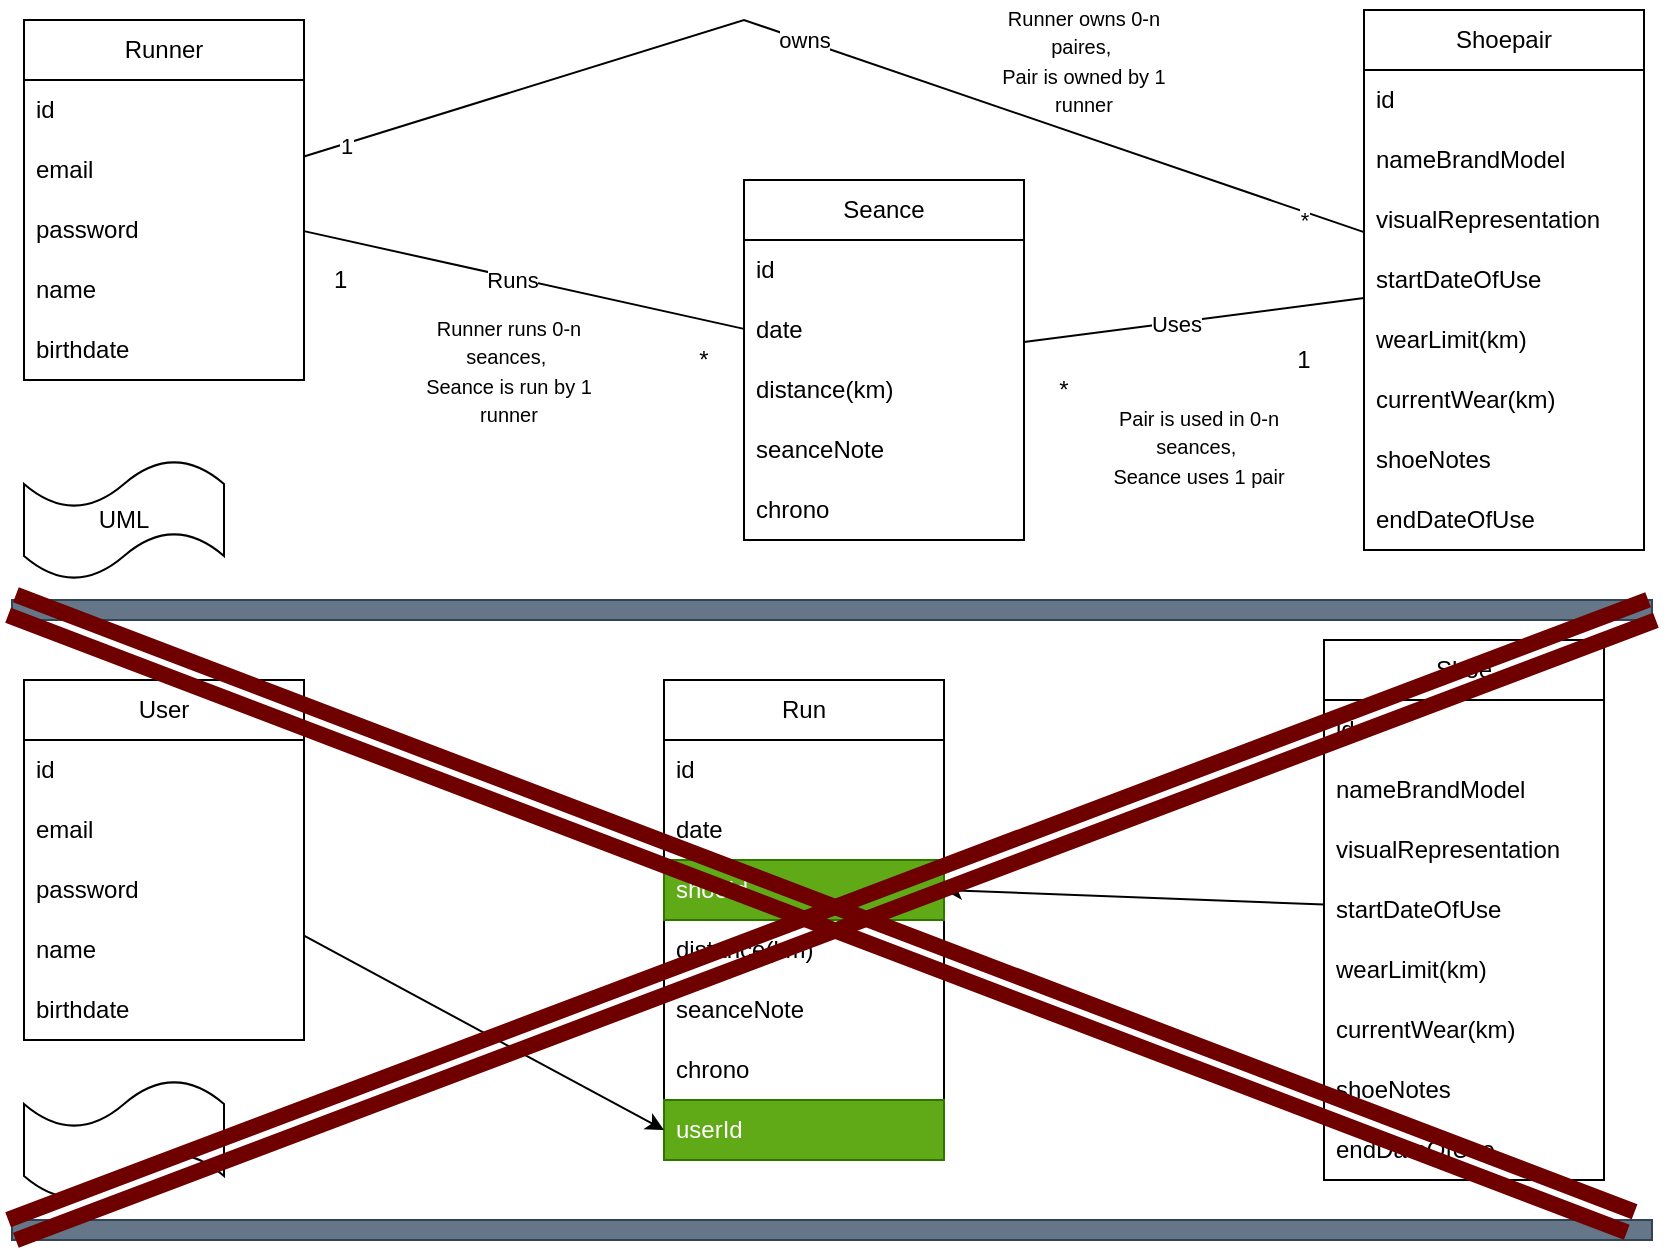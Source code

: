 <mxfile version="24.5.3" type="device">
  <diagram id="C5RBs43oDa-KdzZeNtuy" name="Page-1">
    <mxGraphModel dx="1846" dy="755" grid="1" gridSize="10" guides="1" tooltips="1" connect="1" arrows="1" fold="1" page="1" pageScale="1" pageWidth="827" pageHeight="1169" math="0" shadow="0">
      <root>
        <mxCell id="WIyWlLk6GJQsqaUBKTNV-0" />
        <mxCell id="WIyWlLk6GJQsqaUBKTNV-1" parent="WIyWlLk6GJQsqaUBKTNV-0" />
        <mxCell id="xlhRDgd1qAf9m4GDkTj3-11" value="Runner" style="swimlane;fontStyle=0;childLayout=stackLayout;horizontal=1;startSize=30;horizontalStack=0;resizeParent=1;resizeParentMax=0;resizeLast=0;collapsible=1;marginBottom=0;whiteSpace=wrap;html=1;" parent="WIyWlLk6GJQsqaUBKTNV-1" vertex="1">
          <mxGeometry x="10" y="10" width="140" height="180" as="geometry" />
        </mxCell>
        <mxCell id="xlhRDgd1qAf9m4GDkTj3-78" value="id" style="text;strokeColor=none;fillColor=none;align=left;verticalAlign=middle;spacingLeft=4;spacingRight=4;overflow=hidden;points=[[0,0.5],[1,0.5]];portConstraint=eastwest;rotatable=0;whiteSpace=wrap;html=1;" parent="xlhRDgd1qAf9m4GDkTj3-11" vertex="1">
          <mxGeometry y="30" width="140" height="30" as="geometry" />
        </mxCell>
        <mxCell id="xlhRDgd1qAf9m4GDkTj3-12" value="email" style="text;strokeColor=none;fillColor=none;align=left;verticalAlign=middle;spacingLeft=4;spacingRight=4;overflow=hidden;points=[[0,0.5],[1,0.5]];portConstraint=eastwest;rotatable=0;whiteSpace=wrap;html=1;" parent="xlhRDgd1qAf9m4GDkTj3-11" vertex="1">
          <mxGeometry y="60" width="140" height="30" as="geometry" />
        </mxCell>
        <mxCell id="xlhRDgd1qAf9m4GDkTj3-13" value="password" style="text;strokeColor=none;fillColor=none;align=left;verticalAlign=middle;spacingLeft=4;spacingRight=4;overflow=hidden;points=[[0,0.5],[1,0.5]];portConstraint=eastwest;rotatable=0;whiteSpace=wrap;html=1;" parent="xlhRDgd1qAf9m4GDkTj3-11" vertex="1">
          <mxGeometry y="90" width="140" height="30" as="geometry" />
        </mxCell>
        <mxCell id="xlhRDgd1qAf9m4GDkTj3-15" value="name" style="text;strokeColor=none;fillColor=none;align=left;verticalAlign=middle;spacingLeft=4;spacingRight=4;overflow=hidden;points=[[0,0.5],[1,0.5]];portConstraint=eastwest;rotatable=0;whiteSpace=wrap;html=1;" parent="xlhRDgd1qAf9m4GDkTj3-11" vertex="1">
          <mxGeometry y="120" width="140" height="30" as="geometry" />
        </mxCell>
        <mxCell id="xlhRDgd1qAf9m4GDkTj3-14" value="birthdate" style="text;strokeColor=none;fillColor=none;align=left;verticalAlign=middle;spacingLeft=4;spacingRight=4;overflow=hidden;points=[[0,0.5],[1,0.5]];portConstraint=eastwest;rotatable=0;whiteSpace=wrap;html=1;" parent="xlhRDgd1qAf9m4GDkTj3-11" vertex="1">
          <mxGeometry y="150" width="140" height="30" as="geometry" />
        </mxCell>
        <mxCell id="xlhRDgd1qAf9m4GDkTj3-16" value="Seance" style="swimlane;fontStyle=0;childLayout=stackLayout;horizontal=1;startSize=30;horizontalStack=0;resizeParent=1;resizeParentMax=0;resizeLast=0;collapsible=1;marginBottom=0;whiteSpace=wrap;html=1;" parent="WIyWlLk6GJQsqaUBKTNV-1" vertex="1">
          <mxGeometry x="370" y="90" width="140" height="180" as="geometry" />
        </mxCell>
        <mxCell id="xlhRDgd1qAf9m4GDkTj3-79" value="id" style="text;strokeColor=none;fillColor=none;align=left;verticalAlign=middle;spacingLeft=4;spacingRight=4;overflow=hidden;points=[[0,0.5],[1,0.5]];portConstraint=eastwest;rotatable=0;whiteSpace=wrap;html=1;" parent="xlhRDgd1qAf9m4GDkTj3-16" vertex="1">
          <mxGeometry y="30" width="140" height="30" as="geometry" />
        </mxCell>
        <mxCell id="xlhRDgd1qAf9m4GDkTj3-17" value="date" style="text;strokeColor=none;fillColor=none;align=left;verticalAlign=middle;spacingLeft=4;spacingRight=4;overflow=hidden;points=[[0,0.5],[1,0.5]];portConstraint=eastwest;rotatable=0;whiteSpace=wrap;html=1;" parent="xlhRDgd1qAf9m4GDkTj3-16" vertex="1">
          <mxGeometry y="60" width="140" height="30" as="geometry" />
        </mxCell>
        <mxCell id="xlhRDgd1qAf9m4GDkTj3-20" value="distance(km)" style="text;strokeColor=none;fillColor=none;align=left;verticalAlign=middle;spacingLeft=4;spacingRight=4;overflow=hidden;points=[[0,0.5],[1,0.5]];portConstraint=eastwest;rotatable=0;whiteSpace=wrap;html=1;" parent="xlhRDgd1qAf9m4GDkTj3-16" vertex="1">
          <mxGeometry y="90" width="140" height="30" as="geometry" />
        </mxCell>
        <mxCell id="xlhRDgd1qAf9m4GDkTj3-19" value="seanceNote" style="text;strokeColor=none;fillColor=none;align=left;verticalAlign=middle;spacingLeft=4;spacingRight=4;overflow=hidden;points=[[0,0.5],[1,0.5]];portConstraint=eastwest;rotatable=0;whiteSpace=wrap;html=1;" parent="xlhRDgd1qAf9m4GDkTj3-16" vertex="1">
          <mxGeometry y="120" width="140" height="30" as="geometry" />
        </mxCell>
        <mxCell id="xlhRDgd1qAf9m4GDkTj3-41" value="chrono" style="text;strokeColor=none;fillColor=none;align=left;verticalAlign=middle;spacingLeft=4;spacingRight=4;overflow=hidden;points=[[0,0.5],[1,0.5]];portConstraint=eastwest;rotatable=0;whiteSpace=wrap;html=1;" parent="xlhRDgd1qAf9m4GDkTj3-16" vertex="1">
          <mxGeometry y="150" width="140" height="30" as="geometry" />
        </mxCell>
        <mxCell id="xlhRDgd1qAf9m4GDkTj3-21" value="Shoepair" style="swimlane;fontStyle=0;childLayout=stackLayout;horizontal=1;startSize=30;horizontalStack=0;resizeParent=1;resizeParentMax=0;resizeLast=0;collapsible=1;marginBottom=0;whiteSpace=wrap;html=1;" parent="WIyWlLk6GJQsqaUBKTNV-1" vertex="1">
          <mxGeometry x="680" y="5" width="140" height="270" as="geometry" />
        </mxCell>
        <mxCell id="xlhRDgd1qAf9m4GDkTj3-22" value="id" style="text;strokeColor=none;fillColor=none;align=left;verticalAlign=middle;spacingLeft=4;spacingRight=4;overflow=hidden;points=[[0,0.5],[1,0.5]];portConstraint=eastwest;rotatable=0;whiteSpace=wrap;html=1;" parent="xlhRDgd1qAf9m4GDkTj3-21" vertex="1">
          <mxGeometry y="30" width="140" height="30" as="geometry" />
        </mxCell>
        <mxCell id="xlhRDgd1qAf9m4GDkTj3-80" value="nameBrandModel" style="text;strokeColor=none;fillColor=none;align=left;verticalAlign=middle;spacingLeft=4;spacingRight=4;overflow=hidden;points=[[0,0.5],[1,0.5]];portConstraint=eastwest;rotatable=0;whiteSpace=wrap;html=1;" parent="xlhRDgd1qAf9m4GDkTj3-21" vertex="1">
          <mxGeometry y="60" width="140" height="30" as="geometry" />
        </mxCell>
        <mxCell id="xlhRDgd1qAf9m4GDkTj3-23" value="visualRepresentation" style="text;strokeColor=none;fillColor=none;align=left;verticalAlign=middle;spacingLeft=4;spacingRight=4;overflow=hidden;points=[[0,0.5],[1,0.5]];portConstraint=eastwest;rotatable=0;whiteSpace=wrap;html=1;" parent="xlhRDgd1qAf9m4GDkTj3-21" vertex="1">
          <mxGeometry y="90" width="140" height="30" as="geometry" />
        </mxCell>
        <mxCell id="xlhRDgd1qAf9m4GDkTj3-25" value="startDateOfUse" style="text;strokeColor=none;fillColor=none;align=left;verticalAlign=middle;spacingLeft=4;spacingRight=4;overflow=hidden;points=[[0,0.5],[1,0.5]];portConstraint=eastwest;rotatable=0;whiteSpace=wrap;html=1;" parent="xlhRDgd1qAf9m4GDkTj3-21" vertex="1">
          <mxGeometry y="120" width="140" height="30" as="geometry" />
        </mxCell>
        <mxCell id="xlhRDgd1qAf9m4GDkTj3-40" value="wearLimit(km)" style="text;strokeColor=none;fillColor=none;align=left;verticalAlign=middle;spacingLeft=4;spacingRight=4;overflow=hidden;points=[[0,0.5],[1,0.5]];portConstraint=eastwest;rotatable=0;whiteSpace=wrap;html=1;" parent="xlhRDgd1qAf9m4GDkTj3-21" vertex="1">
          <mxGeometry y="150" width="140" height="30" as="geometry" />
        </mxCell>
        <mxCell id="xlhRDgd1qAf9m4GDkTj3-26" value="currentWear(km)" style="text;strokeColor=none;fillColor=none;align=left;verticalAlign=middle;spacingLeft=4;spacingRight=4;overflow=hidden;points=[[0,0.5],[1,0.5]];portConstraint=eastwest;rotatable=0;whiteSpace=wrap;html=1;" parent="xlhRDgd1qAf9m4GDkTj3-21" vertex="1">
          <mxGeometry y="180" width="140" height="30" as="geometry" />
        </mxCell>
        <mxCell id="xlhRDgd1qAf9m4GDkTj3-27" value="shoeNotes" style="text;strokeColor=none;fillColor=none;align=left;verticalAlign=middle;spacingLeft=4;spacingRight=4;overflow=hidden;points=[[0,0.5],[1,0.5]];portConstraint=eastwest;rotatable=0;whiteSpace=wrap;html=1;" parent="xlhRDgd1qAf9m4GDkTj3-21" vertex="1">
          <mxGeometry y="210" width="140" height="30" as="geometry" />
        </mxCell>
        <mxCell id="xlhRDgd1qAf9m4GDkTj3-24" value="endDateOfUse" style="text;strokeColor=none;fillColor=none;align=left;verticalAlign=middle;spacingLeft=4;spacingRight=4;overflow=hidden;points=[[0,0.5],[1,0.5]];portConstraint=eastwest;rotatable=0;whiteSpace=wrap;html=1;" parent="xlhRDgd1qAf9m4GDkTj3-21" vertex="1">
          <mxGeometry y="240" width="140" height="30" as="geometry" />
        </mxCell>
        <mxCell id="xlhRDgd1qAf9m4GDkTj3-31" value="*" style="text;html=1;align=center;verticalAlign=middle;whiteSpace=wrap;rounded=0;" parent="WIyWlLk6GJQsqaUBKTNV-1" vertex="1">
          <mxGeometry x="330" y="170" width="40" height="20" as="geometry" />
        </mxCell>
        <mxCell id="xlhRDgd1qAf9m4GDkTj3-32" value="1&amp;nbsp;" style="text;html=1;align=center;verticalAlign=middle;whiteSpace=wrap;rounded=0;" parent="WIyWlLk6GJQsqaUBKTNV-1" vertex="1">
          <mxGeometry x="140" y="125" width="60" height="30" as="geometry" />
        </mxCell>
        <mxCell id="xlhRDgd1qAf9m4GDkTj3-38" value="1" style="text;html=1;align=center;verticalAlign=middle;whiteSpace=wrap;rounded=0;" parent="WIyWlLk6GJQsqaUBKTNV-1" vertex="1">
          <mxGeometry x="620" y="165" width="60" height="30" as="geometry" />
        </mxCell>
        <mxCell id="xlhRDgd1qAf9m4GDkTj3-39" value="*" style="text;html=1;align=center;verticalAlign=middle;whiteSpace=wrap;rounded=0;" parent="WIyWlLk6GJQsqaUBKTNV-1" vertex="1">
          <mxGeometry x="500" y="180" width="60" height="30" as="geometry" />
        </mxCell>
        <mxCell id="xlhRDgd1qAf9m4GDkTj3-42" value="User" style="swimlane;fontStyle=0;childLayout=stackLayout;horizontal=1;startSize=30;horizontalStack=0;resizeParent=1;resizeParentMax=0;resizeLast=0;collapsible=1;marginBottom=0;whiteSpace=wrap;html=1;" parent="WIyWlLk6GJQsqaUBKTNV-1" vertex="1">
          <mxGeometry x="10" y="340" width="140" height="180" as="geometry" />
        </mxCell>
        <mxCell id="xlhRDgd1qAf9m4GDkTj3-76" value="id" style="text;strokeColor=none;fillColor=none;align=left;verticalAlign=middle;spacingLeft=4;spacingRight=4;overflow=hidden;points=[[0,0.5],[1,0.5]];portConstraint=eastwest;rotatable=0;whiteSpace=wrap;html=1;" parent="xlhRDgd1qAf9m4GDkTj3-42" vertex="1">
          <mxGeometry y="30" width="140" height="30" as="geometry" />
        </mxCell>
        <mxCell id="xlhRDgd1qAf9m4GDkTj3-43" value="email" style="text;strokeColor=none;fillColor=none;align=left;verticalAlign=middle;spacingLeft=4;spacingRight=4;overflow=hidden;points=[[0,0.5],[1,0.5]];portConstraint=eastwest;rotatable=0;whiteSpace=wrap;html=1;" parent="xlhRDgd1qAf9m4GDkTj3-42" vertex="1">
          <mxGeometry y="60" width="140" height="30" as="geometry" />
        </mxCell>
        <mxCell id="xlhRDgd1qAf9m4GDkTj3-44" value="password" style="text;strokeColor=none;fillColor=none;align=left;verticalAlign=middle;spacingLeft=4;spacingRight=4;overflow=hidden;points=[[0,0.5],[1,0.5]];portConstraint=eastwest;rotatable=0;whiteSpace=wrap;html=1;" parent="xlhRDgd1qAf9m4GDkTj3-42" vertex="1">
          <mxGeometry y="90" width="140" height="30" as="geometry" />
        </mxCell>
        <mxCell id="xlhRDgd1qAf9m4GDkTj3-45" value="name" style="text;strokeColor=none;fillColor=none;align=left;verticalAlign=middle;spacingLeft=4;spacingRight=4;overflow=hidden;points=[[0,0.5],[1,0.5]];portConstraint=eastwest;rotatable=0;whiteSpace=wrap;html=1;" parent="xlhRDgd1qAf9m4GDkTj3-42" vertex="1">
          <mxGeometry y="120" width="140" height="30" as="geometry" />
        </mxCell>
        <mxCell id="xlhRDgd1qAf9m4GDkTj3-46" value="birthdate" style="text;strokeColor=none;fillColor=none;align=left;verticalAlign=middle;spacingLeft=4;spacingRight=4;overflow=hidden;points=[[0,0.5],[1,0.5]];portConstraint=eastwest;rotatable=0;whiteSpace=wrap;html=1;" parent="xlhRDgd1qAf9m4GDkTj3-42" vertex="1">
          <mxGeometry y="150" width="140" height="30" as="geometry" />
        </mxCell>
        <mxCell id="xlhRDgd1qAf9m4GDkTj3-47" value="Run" style="swimlane;fontStyle=0;childLayout=stackLayout;horizontal=1;startSize=30;horizontalStack=0;resizeParent=1;resizeParentMax=0;resizeLast=0;collapsible=1;marginBottom=0;whiteSpace=wrap;html=1;" parent="WIyWlLk6GJQsqaUBKTNV-1" vertex="1">
          <mxGeometry x="330" y="340" width="140" height="240" as="geometry" />
        </mxCell>
        <mxCell id="xlhRDgd1qAf9m4GDkTj3-77" value="id" style="text;strokeColor=none;fillColor=none;align=left;verticalAlign=middle;spacingLeft=4;spacingRight=4;overflow=hidden;points=[[0,0.5],[1,0.5]];portConstraint=eastwest;rotatable=0;whiteSpace=wrap;html=1;" parent="xlhRDgd1qAf9m4GDkTj3-47" vertex="1">
          <mxGeometry y="30" width="140" height="30" as="geometry" />
        </mxCell>
        <mxCell id="xlhRDgd1qAf9m4GDkTj3-48" value="date" style="text;strokeColor=none;fillColor=none;align=left;verticalAlign=middle;spacingLeft=4;spacingRight=4;overflow=hidden;points=[[0,0.5],[1,0.5]];portConstraint=eastwest;rotatable=0;whiteSpace=wrap;html=1;" parent="xlhRDgd1qAf9m4GDkTj3-47" vertex="1">
          <mxGeometry y="60" width="140" height="30" as="geometry" />
        </mxCell>
        <mxCell id="xlhRDgd1qAf9m4GDkTj3-49" value="shoeId" style="text;strokeColor=#2D7600;fillColor=#60a917;align=left;verticalAlign=middle;spacingLeft=4;spacingRight=4;overflow=hidden;points=[[0,0.5],[1,0.5]];portConstraint=eastwest;rotatable=0;whiteSpace=wrap;html=1;fontColor=#ffffff;" parent="xlhRDgd1qAf9m4GDkTj3-47" vertex="1">
          <mxGeometry y="90" width="140" height="30" as="geometry" />
        </mxCell>
        <mxCell id="xlhRDgd1qAf9m4GDkTj3-50" value="distance(km)" style="text;strokeColor=none;fillColor=none;align=left;verticalAlign=middle;spacingLeft=4;spacingRight=4;overflow=hidden;points=[[0,0.5],[1,0.5]];portConstraint=eastwest;rotatable=0;whiteSpace=wrap;html=1;" parent="xlhRDgd1qAf9m4GDkTj3-47" vertex="1">
          <mxGeometry y="120" width="140" height="30" as="geometry" />
        </mxCell>
        <mxCell id="xlhRDgd1qAf9m4GDkTj3-51" value="seanceNote" style="text;strokeColor=none;fillColor=none;align=left;verticalAlign=middle;spacingLeft=4;spacingRight=4;overflow=hidden;points=[[0,0.5],[1,0.5]];portConstraint=eastwest;rotatable=0;whiteSpace=wrap;html=1;" parent="xlhRDgd1qAf9m4GDkTj3-47" vertex="1">
          <mxGeometry y="150" width="140" height="30" as="geometry" />
        </mxCell>
        <mxCell id="xlhRDgd1qAf9m4GDkTj3-61" value="chrono" style="text;strokeColor=none;fillColor=none;align=left;verticalAlign=middle;spacingLeft=4;spacingRight=4;overflow=hidden;points=[[0,0.5],[1,0.5]];portConstraint=eastwest;rotatable=0;whiteSpace=wrap;html=1;" parent="xlhRDgd1qAf9m4GDkTj3-47" vertex="1">
          <mxGeometry y="180" width="140" height="30" as="geometry" />
        </mxCell>
        <mxCell id="xlhRDgd1qAf9m4GDkTj3-52" value="userId" style="text;strokeColor=#2D7600;fillColor=#60a917;align=left;verticalAlign=middle;spacingLeft=4;spacingRight=4;overflow=hidden;points=[[0,0.5],[1,0.5]];portConstraint=eastwest;rotatable=0;whiteSpace=wrap;html=1;fontColor=#ffffff;" parent="xlhRDgd1qAf9m4GDkTj3-47" vertex="1">
          <mxGeometry y="210" width="140" height="30" as="geometry" />
        </mxCell>
        <mxCell id="xlhRDgd1qAf9m4GDkTj3-53" value="Shoe" style="swimlane;fontStyle=0;childLayout=stackLayout;horizontal=1;startSize=30;horizontalStack=0;resizeParent=1;resizeParentMax=0;resizeLast=0;collapsible=1;marginBottom=0;whiteSpace=wrap;html=1;" parent="WIyWlLk6GJQsqaUBKTNV-1" vertex="1">
          <mxGeometry x="660" y="320" width="140" height="270" as="geometry" />
        </mxCell>
        <mxCell id="xlhRDgd1qAf9m4GDkTj3-74" value="id" style="text;strokeColor=none;fillColor=none;align=left;verticalAlign=middle;spacingLeft=4;spacingRight=4;overflow=hidden;points=[[0,0.5],[1,0.5]];portConstraint=eastwest;rotatable=0;whiteSpace=wrap;html=1;" parent="xlhRDgd1qAf9m4GDkTj3-53" vertex="1">
          <mxGeometry y="30" width="140" height="30" as="geometry" />
        </mxCell>
        <mxCell id="xlhRDgd1qAf9m4GDkTj3-54" value="nameBrandModel" style="text;strokeColor=none;fillColor=none;align=left;verticalAlign=middle;spacingLeft=4;spacingRight=4;overflow=hidden;points=[[0,0.5],[1,0.5]];portConstraint=eastwest;rotatable=0;whiteSpace=wrap;html=1;" parent="xlhRDgd1qAf9m4GDkTj3-53" vertex="1">
          <mxGeometry y="60" width="140" height="30" as="geometry" />
        </mxCell>
        <mxCell id="xlhRDgd1qAf9m4GDkTj3-55" value="visualRepresentation" style="text;strokeColor=none;fillColor=none;align=left;verticalAlign=middle;spacingLeft=4;spacingRight=4;overflow=hidden;points=[[0,0.5],[1,0.5]];portConstraint=eastwest;rotatable=0;whiteSpace=wrap;html=1;" parent="xlhRDgd1qAf9m4GDkTj3-53" vertex="1">
          <mxGeometry y="90" width="140" height="30" as="geometry" />
        </mxCell>
        <mxCell id="xlhRDgd1qAf9m4GDkTj3-56" value="startDateOfUse" style="text;strokeColor=none;fillColor=none;align=left;verticalAlign=middle;spacingLeft=4;spacingRight=4;overflow=hidden;points=[[0,0.5],[1,0.5]];portConstraint=eastwest;rotatable=0;whiteSpace=wrap;html=1;" parent="xlhRDgd1qAf9m4GDkTj3-53" vertex="1">
          <mxGeometry y="120" width="140" height="30" as="geometry" />
        </mxCell>
        <mxCell id="xlhRDgd1qAf9m4GDkTj3-57" value="wearLimit(km)" style="text;strokeColor=none;fillColor=none;align=left;verticalAlign=middle;spacingLeft=4;spacingRight=4;overflow=hidden;points=[[0,0.5],[1,0.5]];portConstraint=eastwest;rotatable=0;whiteSpace=wrap;html=1;" parent="xlhRDgd1qAf9m4GDkTj3-53" vertex="1">
          <mxGeometry y="150" width="140" height="30" as="geometry" />
        </mxCell>
        <mxCell id="xlhRDgd1qAf9m4GDkTj3-58" value="currentWear(km)" style="text;strokeColor=none;fillColor=none;align=left;verticalAlign=middle;spacingLeft=4;spacingRight=4;overflow=hidden;points=[[0,0.5],[1,0.5]];portConstraint=eastwest;rotatable=0;whiteSpace=wrap;html=1;" parent="xlhRDgd1qAf9m4GDkTj3-53" vertex="1">
          <mxGeometry y="180" width="140" height="30" as="geometry" />
        </mxCell>
        <mxCell id="xlhRDgd1qAf9m4GDkTj3-59" value="shoeNotes" style="text;strokeColor=none;fillColor=none;align=left;verticalAlign=middle;spacingLeft=4;spacingRight=4;overflow=hidden;points=[[0,0.5],[1,0.5]];portConstraint=eastwest;rotatable=0;whiteSpace=wrap;html=1;" parent="xlhRDgd1qAf9m4GDkTj3-53" vertex="1">
          <mxGeometry y="210" width="140" height="30" as="geometry" />
        </mxCell>
        <mxCell id="xlhRDgd1qAf9m4GDkTj3-60" value="endDateOfUse" style="text;strokeColor=none;fillColor=none;align=left;verticalAlign=middle;spacingLeft=4;spacingRight=4;overflow=hidden;points=[[0,0.5],[1,0.5]];portConstraint=eastwest;rotatable=0;whiteSpace=wrap;html=1;" parent="xlhRDgd1qAf9m4GDkTj3-53" vertex="1">
          <mxGeometry y="240" width="140" height="30" as="geometry" />
        </mxCell>
        <mxCell id="xlhRDgd1qAf9m4GDkTj3-62" value="" style="endArrow=classic;html=1;rounded=0;entryX=0;entryY=0.5;entryDx=0;entryDy=0;" parent="WIyWlLk6GJQsqaUBKTNV-1" source="xlhRDgd1qAf9m4GDkTj3-42" target="xlhRDgd1qAf9m4GDkTj3-52" edge="1">
          <mxGeometry width="50" height="50" relative="1" as="geometry">
            <mxPoint x="390" y="420" as="sourcePoint" />
            <mxPoint x="440" y="370" as="targetPoint" />
          </mxGeometry>
        </mxCell>
        <mxCell id="xlhRDgd1qAf9m4GDkTj3-63" value="" style="rounded=0;whiteSpace=wrap;html=1;fillColor=#647687;fontColor=#ffffff;strokeColor=#314354;" parent="WIyWlLk6GJQsqaUBKTNV-1" vertex="1">
          <mxGeometry x="4" y="300" width="820" height="10" as="geometry" />
        </mxCell>
        <mxCell id="xlhRDgd1qAf9m4GDkTj3-66" value="" style="endArrow=classic;html=1;rounded=0;entryX=1;entryY=0.5;entryDx=0;entryDy=0;" parent="WIyWlLk6GJQsqaUBKTNV-1" source="xlhRDgd1qAf9m4GDkTj3-53" target="xlhRDgd1qAf9m4GDkTj3-49" edge="1">
          <mxGeometry width="50" height="50" relative="1" as="geometry">
            <mxPoint x="330" y="430" as="sourcePoint" />
            <mxPoint x="380" y="380" as="targetPoint" />
          </mxGeometry>
        </mxCell>
        <mxCell id="xlhRDgd1qAf9m4GDkTj3-70" value="" style="rounded=0;whiteSpace=wrap;html=1;fillColor=#647687;fontColor=#ffffff;strokeColor=#314354;" parent="WIyWlLk6GJQsqaUBKTNV-1" vertex="1">
          <mxGeometry x="4" y="610" width="820" height="10" as="geometry" />
        </mxCell>
        <mxCell id="xlhRDgd1qAf9m4GDkTj3-72" value="" style="shape=tape;whiteSpace=wrap;html=1;" parent="WIyWlLk6GJQsqaUBKTNV-1" vertex="1">
          <mxGeometry x="10" y="540" width="100" height="60" as="geometry" />
        </mxCell>
        <mxCell id="xlhRDgd1qAf9m4GDkTj3-73" value="UML" style="shape=tape;whiteSpace=wrap;html=1;" parent="WIyWlLk6GJQsqaUBKTNV-1" vertex="1">
          <mxGeometry x="10" y="230" width="100" height="60" as="geometry" />
        </mxCell>
        <mxCell id="EpoSDgIOGixOHKPTrdax-0" value="" style="endArrow=none;html=1;rounded=0;endFill=0;" parent="WIyWlLk6GJQsqaUBKTNV-1" source="xlhRDgd1qAf9m4GDkTj3-21" target="xlhRDgd1qAf9m4GDkTj3-11" edge="1">
          <mxGeometry width="50" height="50" relative="1" as="geometry">
            <mxPoint x="370" y="158" as="sourcePoint" />
            <mxPoint x="160" y="122" as="targetPoint" />
            <Array as="points">
              <mxPoint x="370" y="10" />
            </Array>
          </mxGeometry>
        </mxCell>
        <mxCell id="EpoSDgIOGixOHKPTrdax-1" value="owns" style="edgeLabel;html=1;align=center;verticalAlign=middle;resizable=0;points=[];" parent="EpoSDgIOGixOHKPTrdax-0" vertex="1" connectable="0">
          <mxGeometry x="0.063" relative="1" as="geometry">
            <mxPoint as="offset" />
          </mxGeometry>
        </mxCell>
        <mxCell id="EpoSDgIOGixOHKPTrdax-4" value="*" style="edgeLabel;html=1;align=center;verticalAlign=middle;resizable=0;points=[];" parent="EpoSDgIOGixOHKPTrdax-0" vertex="1" connectable="0">
          <mxGeometry x="-0.888" y="4" relative="1" as="geometry">
            <mxPoint as="offset" />
          </mxGeometry>
        </mxCell>
        <mxCell id="EpoSDgIOGixOHKPTrdax-5" value="1" style="edgeLabel;html=1;align=center;verticalAlign=middle;resizable=0;points=[];" parent="EpoSDgIOGixOHKPTrdax-0" vertex="1" connectable="0">
          <mxGeometry x="0.925" y="1" relative="1" as="geometry">
            <mxPoint as="offset" />
          </mxGeometry>
        </mxCell>
        <mxCell id="EpoSDgIOGixOHKPTrdax-7" value="&lt;font style=&quot;font-size: 10px;&quot;&gt;Runner runs 0-n seances,&amp;nbsp;&lt;br&gt;&lt;/font&gt;&lt;font style=&quot;font-size: 10px;&quot;&gt;Seance is run by 1 runner&lt;/font&gt;" style="text;html=1;align=center;verticalAlign=middle;whiteSpace=wrap;rounded=0;" parent="WIyWlLk6GJQsqaUBKTNV-1" vertex="1">
          <mxGeometry x="200" y="155" width="105" height="60" as="geometry" />
        </mxCell>
        <mxCell id="EpoSDgIOGixOHKPTrdax-8" value="&lt;font style=&quot;font-size: 10px;&quot;&gt;Pair is used in 0-n seances,&amp;nbsp;&lt;br&gt;&lt;/font&gt;&lt;font style=&quot;font-size: 10px;&quot;&gt;Seance uses 1 pair&lt;/font&gt;" style="text;html=1;align=center;verticalAlign=middle;whiteSpace=wrap;rounded=0;" parent="WIyWlLk6GJQsqaUBKTNV-1" vertex="1">
          <mxGeometry x="540" y="195" width="115" height="55" as="geometry" />
        </mxCell>
        <mxCell id="EpoSDgIOGixOHKPTrdax-9" value="" style="endArrow=none;html=1;rounded=0;" parent="WIyWlLk6GJQsqaUBKTNV-1" source="xlhRDgd1qAf9m4GDkTj3-16" target="xlhRDgd1qAf9m4GDkTj3-11" edge="1">
          <mxGeometry width="50" height="50" relative="1" as="geometry">
            <mxPoint x="390" y="410" as="sourcePoint" />
            <mxPoint x="440" y="360" as="targetPoint" />
            <Array as="points" />
          </mxGeometry>
        </mxCell>
        <mxCell id="EpoSDgIOGixOHKPTrdax-10" value="Runs" style="edgeLabel;html=1;align=center;verticalAlign=middle;resizable=0;points=[];" parent="EpoSDgIOGixOHKPTrdax-9" vertex="1" connectable="0">
          <mxGeometry x="0.052" y="1" relative="1" as="geometry">
            <mxPoint as="offset" />
          </mxGeometry>
        </mxCell>
        <mxCell id="EpoSDgIOGixOHKPTrdax-11" value="" style="endArrow=none;html=1;rounded=0;" parent="WIyWlLk6GJQsqaUBKTNV-1" source="xlhRDgd1qAf9m4GDkTj3-16" target="xlhRDgd1qAf9m4GDkTj3-21" edge="1">
          <mxGeometry width="50" height="50" relative="1" as="geometry">
            <mxPoint x="510" y="124.998" as="sourcePoint" />
            <mxPoint x="680" y="103.062" as="targetPoint" />
          </mxGeometry>
        </mxCell>
        <mxCell id="EpoSDgIOGixOHKPTrdax-12" value="Text" style="edgeLabel;html=1;align=center;verticalAlign=middle;resizable=0;points=[];" parent="EpoSDgIOGixOHKPTrdax-11" vertex="1" connectable="0">
          <mxGeometry x="-0.119" y="-1" relative="1" as="geometry">
            <mxPoint x="-1" as="offset" />
          </mxGeometry>
        </mxCell>
        <mxCell id="EpoSDgIOGixOHKPTrdax-13" value="Uses" style="edgeLabel;html=1;align=center;verticalAlign=middle;resizable=0;points=[];" parent="EpoSDgIOGixOHKPTrdax-11" vertex="1" connectable="0">
          <mxGeometry x="-0.107" y="-1" relative="1" as="geometry">
            <mxPoint as="offset" />
          </mxGeometry>
        </mxCell>
        <mxCell id="EpoSDgIOGixOHKPTrdax-14" value="&lt;font style=&quot;font-size: 10px;&quot;&gt;Runner owns 0-n paires,&amp;nbsp;&lt;br&gt;&lt;/font&gt;&lt;font style=&quot;font-size: 10px;&quot;&gt;Pair is owned by 1 runner&lt;/font&gt;" style="text;html=1;align=center;verticalAlign=middle;whiteSpace=wrap;rounded=0;" parent="WIyWlLk6GJQsqaUBKTNV-1" vertex="1">
          <mxGeometry x="490" width="100" height="60" as="geometry" />
        </mxCell>
        <mxCell id="pQat2vAIeZmp1drGHsY6-1" value="" style="shape=link;html=1;rounded=0;entryX=0.987;entryY=0.1;entryDx=0;entryDy=0;entryPerimeter=0;exitX=0;exitY=0.25;exitDx=0;exitDy=0;fillColor=#a20025;strokeColor=#6F0000;strokeWidth=8;" edge="1" parent="WIyWlLk6GJQsqaUBKTNV-1" source="xlhRDgd1qAf9m4GDkTj3-63" target="xlhRDgd1qAf9m4GDkTj3-70">
          <mxGeometry width="100" relative="1" as="geometry">
            <mxPoint x="360" y="390" as="sourcePoint" />
            <mxPoint x="460" y="390" as="targetPoint" />
          </mxGeometry>
        </mxCell>
        <mxCell id="pQat2vAIeZmp1drGHsY6-2" value="" style="shape=link;html=1;rounded=0;entryX=1;entryY=0.5;entryDx=0;entryDy=0;exitX=0;exitY=0.5;exitDx=0;exitDy=0;fillColor=#a20025;strokeColor=#6F0000;strokeWidth=8;" edge="1" parent="WIyWlLk6GJQsqaUBKTNV-1" source="xlhRDgd1qAf9m4GDkTj3-70" target="xlhRDgd1qAf9m4GDkTj3-63">
          <mxGeometry width="100" relative="1" as="geometry">
            <mxPoint x="14" y="313" as="sourcePoint" />
            <mxPoint x="823" y="621" as="targetPoint" />
          </mxGeometry>
        </mxCell>
      </root>
    </mxGraphModel>
  </diagram>
</mxfile>
